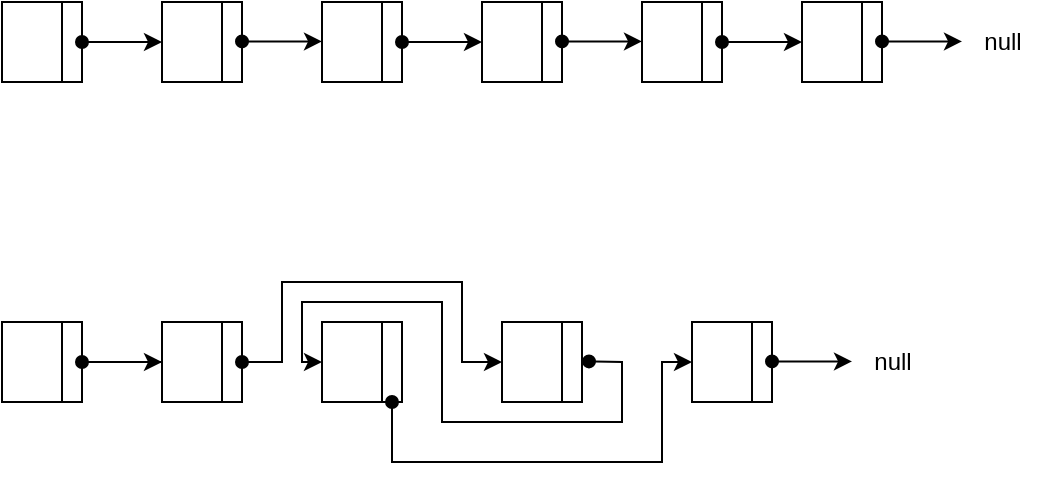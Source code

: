 <mxfile version="22.1.0" type="device">
  <diagram name="Página-1" id="gD8i3yPE3mdsLJBzsCMu">
    <mxGraphModel dx="819" dy="426" grid="1" gridSize="10" guides="1" tooltips="1" connect="1" arrows="1" fold="1" page="1" pageScale="1" pageWidth="827" pageHeight="1169" math="0" shadow="0">
      <root>
        <mxCell id="0" />
        <mxCell id="1" parent="0" />
        <mxCell id="IIfgzvcuAKKhDnJcT3Z9-2" value="" style="whiteSpace=wrap;html=1;aspect=fixed;" vertex="1" parent="1">
          <mxGeometry x="80" y="40" width="40" height="40" as="geometry" />
        </mxCell>
        <mxCell id="IIfgzvcuAKKhDnJcT3Z9-4" value="" style="rounded=0;whiteSpace=wrap;html=1;" vertex="1" parent="1">
          <mxGeometry x="110" y="40" width="10" height="40" as="geometry" />
        </mxCell>
        <mxCell id="IIfgzvcuAKKhDnJcT3Z9-5" value="" style="whiteSpace=wrap;html=1;aspect=fixed;" vertex="1" parent="1">
          <mxGeometry x="160" y="40" width="40" height="40" as="geometry" />
        </mxCell>
        <mxCell id="IIfgzvcuAKKhDnJcT3Z9-6" value="" style="rounded=0;whiteSpace=wrap;html=1;" vertex="1" parent="1">
          <mxGeometry x="190" y="40" width="10" height="40" as="geometry" />
        </mxCell>
        <mxCell id="IIfgzvcuAKKhDnJcT3Z9-19" value="" style="endArrow=classic;html=1;rounded=0;exitX=1;exitY=0.5;exitDx=0;exitDy=0;entryX=0;entryY=0.5;entryDx=0;entryDy=0;startArrow=oval;startFill=1;" edge="1" parent="1" source="IIfgzvcuAKKhDnJcT3Z9-4" target="IIfgzvcuAKKhDnJcT3Z9-5">
          <mxGeometry width="50" height="50" relative="1" as="geometry">
            <mxPoint x="170" y="120" as="sourcePoint" />
            <mxPoint x="190" y="100" as="targetPoint" />
          </mxGeometry>
        </mxCell>
        <mxCell id="IIfgzvcuAKKhDnJcT3Z9-26" value="" style="endArrow=classic;html=1;rounded=0;exitX=1;exitY=0.5;exitDx=0;exitDy=0;entryX=0;entryY=0.5;entryDx=0;entryDy=0;startArrow=oval;startFill=1;" edge="1" parent="1">
          <mxGeometry width="50" height="50" relative="1" as="geometry">
            <mxPoint x="200" y="59.71" as="sourcePoint" />
            <mxPoint x="240" y="59.71" as="targetPoint" />
          </mxGeometry>
        </mxCell>
        <mxCell id="IIfgzvcuAKKhDnJcT3Z9-27" value="" style="whiteSpace=wrap;html=1;aspect=fixed;" vertex="1" parent="1">
          <mxGeometry x="240" y="40" width="40" height="40" as="geometry" />
        </mxCell>
        <mxCell id="IIfgzvcuAKKhDnJcT3Z9-28" value="" style="rounded=0;whiteSpace=wrap;html=1;" vertex="1" parent="1">
          <mxGeometry x="270" y="40" width="10" height="40" as="geometry" />
        </mxCell>
        <mxCell id="IIfgzvcuAKKhDnJcT3Z9-29" value="" style="whiteSpace=wrap;html=1;aspect=fixed;" vertex="1" parent="1">
          <mxGeometry x="320" y="40" width="40" height="40" as="geometry" />
        </mxCell>
        <mxCell id="IIfgzvcuAKKhDnJcT3Z9-30" value="" style="rounded=0;whiteSpace=wrap;html=1;" vertex="1" parent="1">
          <mxGeometry x="350" y="40" width="10" height="40" as="geometry" />
        </mxCell>
        <mxCell id="IIfgzvcuAKKhDnJcT3Z9-31" value="" style="endArrow=classic;html=1;rounded=0;exitX=1;exitY=0.5;exitDx=0;exitDy=0;entryX=0;entryY=0.5;entryDx=0;entryDy=0;startArrow=oval;startFill=1;" edge="1" parent="1" source="IIfgzvcuAKKhDnJcT3Z9-28" target="IIfgzvcuAKKhDnJcT3Z9-29">
          <mxGeometry width="50" height="50" relative="1" as="geometry">
            <mxPoint x="330" y="120" as="sourcePoint" />
            <mxPoint x="350" y="100" as="targetPoint" />
          </mxGeometry>
        </mxCell>
        <mxCell id="IIfgzvcuAKKhDnJcT3Z9-32" value="" style="endArrow=classic;html=1;rounded=0;exitX=1;exitY=0.5;exitDx=0;exitDy=0;entryX=0;entryY=0.5;entryDx=0;entryDy=0;startArrow=oval;startFill=1;" edge="1" parent="1">
          <mxGeometry width="50" height="50" relative="1" as="geometry">
            <mxPoint x="360" y="59.71" as="sourcePoint" />
            <mxPoint x="400" y="59.71" as="targetPoint" />
          </mxGeometry>
        </mxCell>
        <mxCell id="IIfgzvcuAKKhDnJcT3Z9-33" value="" style="whiteSpace=wrap;html=1;aspect=fixed;" vertex="1" parent="1">
          <mxGeometry x="400" y="40" width="40" height="40" as="geometry" />
        </mxCell>
        <mxCell id="IIfgzvcuAKKhDnJcT3Z9-34" value="" style="rounded=0;whiteSpace=wrap;html=1;" vertex="1" parent="1">
          <mxGeometry x="430" y="40" width="10" height="40" as="geometry" />
        </mxCell>
        <mxCell id="IIfgzvcuAKKhDnJcT3Z9-35" value="" style="whiteSpace=wrap;html=1;aspect=fixed;" vertex="1" parent="1">
          <mxGeometry x="480" y="40" width="40" height="40" as="geometry" />
        </mxCell>
        <mxCell id="IIfgzvcuAKKhDnJcT3Z9-36" value="" style="rounded=0;whiteSpace=wrap;html=1;" vertex="1" parent="1">
          <mxGeometry x="510" y="40" width="10" height="40" as="geometry" />
        </mxCell>
        <mxCell id="IIfgzvcuAKKhDnJcT3Z9-37" value="" style="endArrow=classic;html=1;rounded=0;exitX=1;exitY=0.5;exitDx=0;exitDy=0;entryX=0;entryY=0.5;entryDx=0;entryDy=0;startArrow=oval;startFill=1;" edge="1" parent="1" source="IIfgzvcuAKKhDnJcT3Z9-34" target="IIfgzvcuAKKhDnJcT3Z9-35">
          <mxGeometry width="50" height="50" relative="1" as="geometry">
            <mxPoint x="490" y="120" as="sourcePoint" />
            <mxPoint x="510" y="100" as="targetPoint" />
          </mxGeometry>
        </mxCell>
        <mxCell id="IIfgzvcuAKKhDnJcT3Z9-38" value="" style="endArrow=classic;html=1;rounded=0;exitX=1;exitY=0.5;exitDx=0;exitDy=0;entryX=0;entryY=0.5;entryDx=0;entryDy=0;startArrow=oval;startFill=1;" edge="1" parent="1">
          <mxGeometry width="50" height="50" relative="1" as="geometry">
            <mxPoint x="520" y="59.71" as="sourcePoint" />
            <mxPoint x="560" y="59.71" as="targetPoint" />
          </mxGeometry>
        </mxCell>
        <mxCell id="IIfgzvcuAKKhDnJcT3Z9-39" value="null" style="text;html=1;align=center;verticalAlign=middle;resizable=0;points=[];autosize=1;strokeColor=none;fillColor=none;" vertex="1" parent="1">
          <mxGeometry x="560" y="45" width="40" height="30" as="geometry" />
        </mxCell>
        <mxCell id="IIfgzvcuAKKhDnJcT3Z9-52" value="" style="edgeStyle=orthogonalEdgeStyle;rounded=0;orthogonalLoop=1;jettySize=auto;html=1;" edge="1" parent="1" source="IIfgzvcuAKKhDnJcT3Z9-40" target="IIfgzvcuAKKhDnJcT3Z9-45">
          <mxGeometry relative="1" as="geometry" />
        </mxCell>
        <mxCell id="IIfgzvcuAKKhDnJcT3Z9-40" value="" style="whiteSpace=wrap;html=1;aspect=fixed;" vertex="1" parent="1">
          <mxGeometry x="80" y="200" width="40" height="40" as="geometry" />
        </mxCell>
        <mxCell id="IIfgzvcuAKKhDnJcT3Z9-41" value="" style="rounded=0;whiteSpace=wrap;html=1;" vertex="1" parent="1">
          <mxGeometry x="110" y="200" width="10" height="40" as="geometry" />
        </mxCell>
        <mxCell id="IIfgzvcuAKKhDnJcT3Z9-42" value="" style="endArrow=classic;html=1;rounded=0;exitX=1;exitY=0.5;exitDx=0;exitDy=0;entryX=0;entryY=0.5;entryDx=0;entryDy=0;startArrow=oval;startFill=1;" edge="1" parent="1" source="IIfgzvcuAKKhDnJcT3Z9-41">
          <mxGeometry width="50" height="50" relative="1" as="geometry">
            <mxPoint x="170" y="280" as="sourcePoint" />
            <mxPoint x="160" y="220" as="targetPoint" />
          </mxGeometry>
        </mxCell>
        <mxCell id="IIfgzvcuAKKhDnJcT3Z9-44" value="" style="whiteSpace=wrap;html=1;aspect=fixed;" vertex="1" parent="1">
          <mxGeometry x="160" y="200" width="40" height="40" as="geometry" />
        </mxCell>
        <mxCell id="IIfgzvcuAKKhDnJcT3Z9-45" value="" style="rounded=0;whiteSpace=wrap;html=1;" vertex="1" parent="1">
          <mxGeometry x="190" y="200" width="10" height="40" as="geometry" />
        </mxCell>
        <mxCell id="IIfgzvcuAKKhDnJcT3Z9-46" value="" style="whiteSpace=wrap;html=1;aspect=fixed;" vertex="1" parent="1">
          <mxGeometry x="240" y="200" width="40" height="40" as="geometry" />
        </mxCell>
        <mxCell id="IIfgzvcuAKKhDnJcT3Z9-47" value="" style="rounded=0;whiteSpace=wrap;html=1;" vertex="1" parent="1">
          <mxGeometry x="270" y="200" width="10" height="40" as="geometry" />
        </mxCell>
        <mxCell id="IIfgzvcuAKKhDnJcT3Z9-48" value="" style="whiteSpace=wrap;html=1;aspect=fixed;" vertex="1" parent="1">
          <mxGeometry x="330" y="200" width="40" height="40" as="geometry" />
        </mxCell>
        <mxCell id="IIfgzvcuAKKhDnJcT3Z9-50" value="" style="whiteSpace=wrap;html=1;aspect=fixed;" vertex="1" parent="1">
          <mxGeometry x="425" y="200" width="40" height="40" as="geometry" />
        </mxCell>
        <mxCell id="IIfgzvcuAKKhDnJcT3Z9-53" value="" style="endArrow=classic;html=1;rounded=0;exitX=1;exitY=0.5;exitDx=0;exitDy=0;entryX=0;entryY=0.5;entryDx=0;entryDy=0;startArrow=oval;startFill=1;" edge="1" parent="1" source="IIfgzvcuAKKhDnJcT3Z9-45" target="IIfgzvcuAKKhDnJcT3Z9-48">
          <mxGeometry width="50" height="50" relative="1" as="geometry">
            <mxPoint x="220" y="260" as="sourcePoint" />
            <mxPoint x="260" y="260" as="targetPoint" />
            <Array as="points">
              <mxPoint x="220" y="220" />
              <mxPoint x="220" y="180" />
              <mxPoint x="310" y="180" />
              <mxPoint x="310" y="220" />
            </Array>
          </mxGeometry>
        </mxCell>
        <mxCell id="IIfgzvcuAKKhDnJcT3Z9-54" value="" style="endArrow=classic;html=1;rounded=0;exitX=0.5;exitY=1;exitDx=0;exitDy=0;entryX=0;entryY=0.5;entryDx=0;entryDy=0;startArrow=oval;startFill=1;" edge="1" parent="1" source="IIfgzvcuAKKhDnJcT3Z9-47" target="IIfgzvcuAKKhDnJcT3Z9-50">
          <mxGeometry width="50" height="50" relative="1" as="geometry">
            <mxPoint x="310" y="280" as="sourcePoint" />
            <mxPoint x="350" y="280" as="targetPoint" />
            <Array as="points">
              <mxPoint x="275" y="270" />
              <mxPoint x="300" y="270" />
              <mxPoint x="410" y="270" />
              <mxPoint x="410" y="220" />
            </Array>
          </mxGeometry>
        </mxCell>
        <mxCell id="IIfgzvcuAKKhDnJcT3Z9-55" value="" style="rounded=0;whiteSpace=wrap;html=1;" vertex="1" parent="1">
          <mxGeometry x="360" y="200" width="10" height="40" as="geometry" />
        </mxCell>
        <mxCell id="IIfgzvcuAKKhDnJcT3Z9-56" value="" style="rounded=0;whiteSpace=wrap;html=1;" vertex="1" parent="1">
          <mxGeometry x="455" y="200" width="10" height="40" as="geometry" />
        </mxCell>
        <mxCell id="IIfgzvcuAKKhDnJcT3Z9-57" value="" style="endArrow=classic;html=1;rounded=0;exitX=1;exitY=0.5;exitDx=0;exitDy=0;entryX=0;entryY=0.5;entryDx=0;entryDy=0;startArrow=oval;startFill=1;" edge="1" parent="1" target="IIfgzvcuAKKhDnJcT3Z9-46">
          <mxGeometry width="50" height="50" relative="1" as="geometry">
            <mxPoint x="373.5" y="219.71" as="sourcePoint" />
            <mxPoint x="413.5" y="219.71" as="targetPoint" />
            <Array as="points">
              <mxPoint x="390" y="220" />
              <mxPoint x="390" y="250" />
              <mxPoint x="300" y="250" />
              <mxPoint x="300" y="190" />
              <mxPoint x="230" y="190" />
              <mxPoint x="230" y="220" />
            </Array>
          </mxGeometry>
        </mxCell>
        <mxCell id="IIfgzvcuAKKhDnJcT3Z9-58" value="" style="endArrow=classic;html=1;rounded=0;exitX=1;exitY=0.5;exitDx=0;exitDy=0;entryX=0;entryY=0.5;entryDx=0;entryDy=0;startArrow=oval;startFill=1;" edge="1" parent="1">
          <mxGeometry width="50" height="50" relative="1" as="geometry">
            <mxPoint x="465" y="219.71" as="sourcePoint" />
            <mxPoint x="505" y="219.71" as="targetPoint" />
          </mxGeometry>
        </mxCell>
        <mxCell id="IIfgzvcuAKKhDnJcT3Z9-59" value="null" style="text;html=1;align=center;verticalAlign=middle;resizable=0;points=[];autosize=1;strokeColor=none;fillColor=none;" vertex="1" parent="1">
          <mxGeometry x="505" y="205" width="40" height="30" as="geometry" />
        </mxCell>
      </root>
    </mxGraphModel>
  </diagram>
</mxfile>
